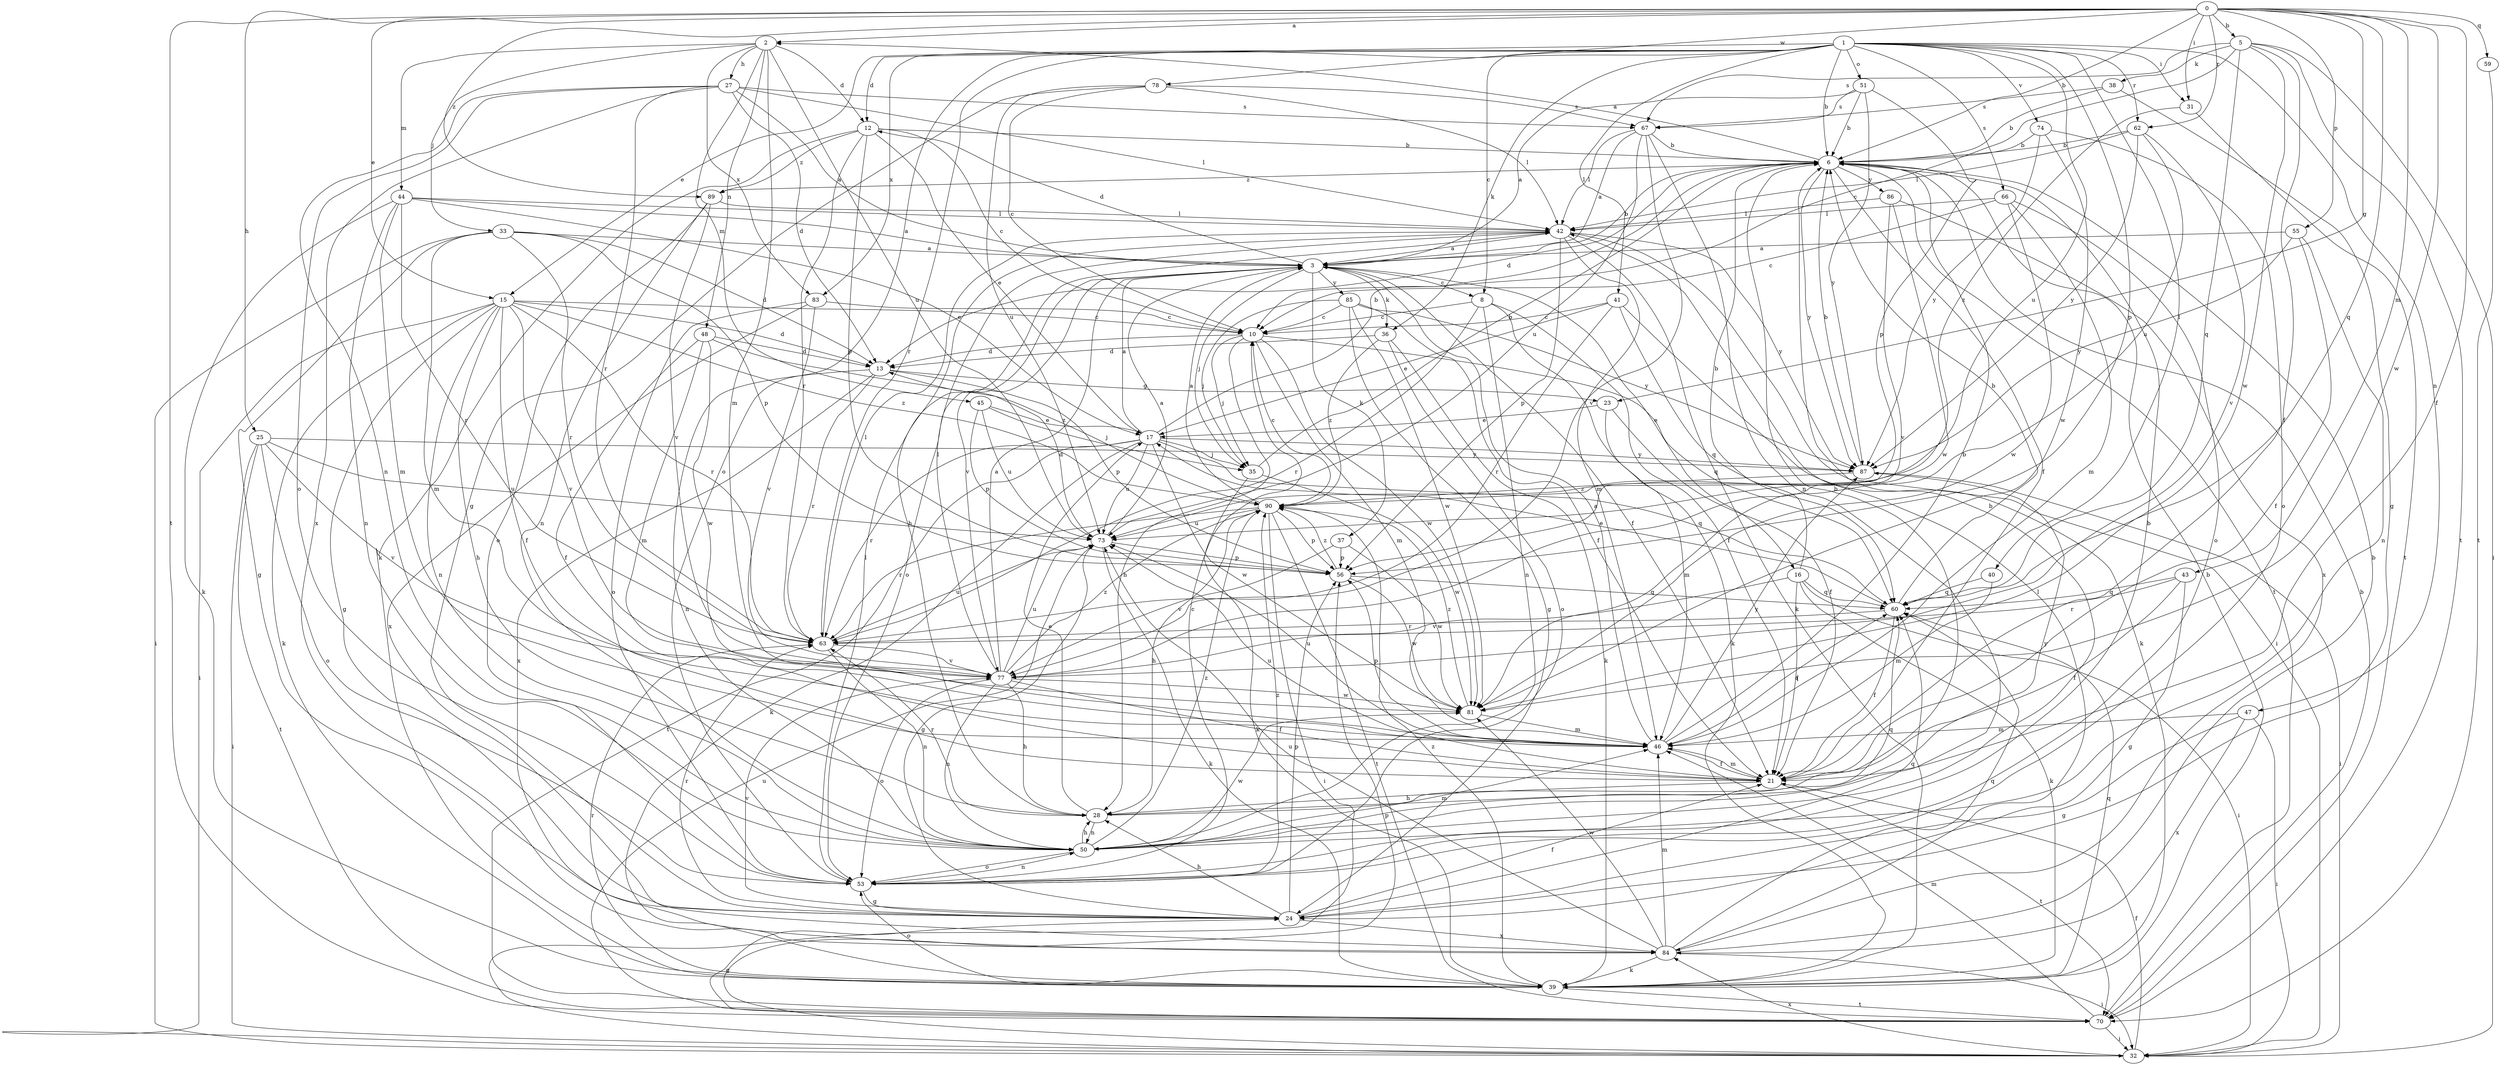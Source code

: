 strict digraph  {
0;
1;
2;
3;
5;
6;
8;
10;
12;
13;
15;
16;
17;
21;
23;
24;
25;
27;
28;
31;
32;
33;
35;
36;
37;
38;
39;
40;
41;
42;
43;
44;
45;
46;
47;
48;
50;
51;
53;
55;
56;
59;
60;
62;
63;
66;
67;
70;
73;
74;
77;
78;
81;
83;
84;
85;
86;
87;
89;
90;
0 -> 2  [label=a];
0 -> 5  [label=b];
0 -> 6  [label=b];
0 -> 15  [label=e];
0 -> 21  [label=f];
0 -> 23  [label=g];
0 -> 25  [label=h];
0 -> 31  [label=i];
0 -> 43  [label=m];
0 -> 55  [label=p];
0 -> 59  [label=q];
0 -> 60  [label=q];
0 -> 62  [label=r];
0 -> 70  [label=t];
0 -> 78  [label=w];
0 -> 81  [label=w];
0 -> 89  [label=z];
1 -> 6  [label=b];
1 -> 8  [label=c];
1 -> 12  [label=d];
1 -> 15  [label=e];
1 -> 31  [label=i];
1 -> 36  [label=k];
1 -> 40  [label=l];
1 -> 41  [label=l];
1 -> 47  [label=n];
1 -> 51  [label=o];
1 -> 53  [label=o];
1 -> 56  [label=p];
1 -> 62  [label=r];
1 -> 63  [label=r];
1 -> 66  [label=s];
1 -> 73  [label=u];
1 -> 74  [label=v];
1 -> 83  [label=x];
2 -> 12  [label=d];
2 -> 27  [label=h];
2 -> 33  [label=j];
2 -> 44  [label=m];
2 -> 45  [label=m];
2 -> 46  [label=m];
2 -> 48  [label=n];
2 -> 73  [label=u];
2 -> 83  [label=x];
3 -> 6  [label=b];
3 -> 8  [label=c];
3 -> 12  [label=d];
3 -> 16  [label=e];
3 -> 21  [label=f];
3 -> 35  [label=j];
3 -> 36  [label=k];
3 -> 37  [label=k];
3 -> 53  [label=o];
3 -> 77  [label=v];
3 -> 85  [label=y];
5 -> 10  [label=c];
5 -> 21  [label=f];
5 -> 32  [label=i];
5 -> 38  [label=k];
5 -> 60  [label=q];
5 -> 67  [label=s];
5 -> 70  [label=t];
5 -> 81  [label=w];
6 -> 2  [label=a];
6 -> 13  [label=d];
6 -> 21  [label=f];
6 -> 70  [label=t];
6 -> 86  [label=y];
6 -> 87  [label=y];
6 -> 89  [label=z];
8 -> 10  [label=c];
8 -> 21  [label=f];
8 -> 39  [label=k];
8 -> 50  [label=n];
8 -> 63  [label=r];
10 -> 13  [label=d];
10 -> 28  [label=h];
10 -> 35  [label=j];
10 -> 46  [label=m];
10 -> 60  [label=q];
10 -> 81  [label=w];
12 -> 6  [label=b];
12 -> 10  [label=c];
12 -> 17  [label=e];
12 -> 39  [label=k];
12 -> 56  [label=p];
12 -> 63  [label=r];
12 -> 89  [label=z];
13 -> 23  [label=g];
13 -> 50  [label=n];
13 -> 56  [label=p];
13 -> 63  [label=r];
13 -> 84  [label=x];
15 -> 10  [label=c];
15 -> 13  [label=d];
15 -> 21  [label=f];
15 -> 24  [label=g];
15 -> 28  [label=h];
15 -> 32  [label=i];
15 -> 39  [label=k];
15 -> 50  [label=n];
15 -> 63  [label=r];
15 -> 77  [label=v];
15 -> 90  [label=z];
16 -> 6  [label=b];
16 -> 21  [label=f];
16 -> 32  [label=i];
16 -> 39  [label=k];
16 -> 60  [label=q];
16 -> 77  [label=v];
17 -> 3  [label=a];
17 -> 6  [label=b];
17 -> 35  [label=j];
17 -> 39  [label=k];
17 -> 60  [label=q];
17 -> 63  [label=r];
17 -> 70  [label=t];
17 -> 73  [label=u];
17 -> 81  [label=w];
17 -> 87  [label=y];
21 -> 28  [label=h];
21 -> 46  [label=m];
21 -> 70  [label=t];
21 -> 73  [label=u];
23 -> 17  [label=e];
23 -> 21  [label=f];
23 -> 46  [label=m];
24 -> 21  [label=f];
24 -> 28  [label=h];
24 -> 56  [label=p];
24 -> 60  [label=q];
24 -> 63  [label=r];
24 -> 77  [label=v];
24 -> 84  [label=x];
25 -> 32  [label=i];
25 -> 53  [label=o];
25 -> 70  [label=t];
25 -> 73  [label=u];
25 -> 77  [label=v];
25 -> 87  [label=y];
27 -> 3  [label=a];
27 -> 13  [label=d];
27 -> 42  [label=l];
27 -> 50  [label=n];
27 -> 53  [label=o];
27 -> 63  [label=r];
27 -> 67  [label=s];
27 -> 84  [label=x];
28 -> 6  [label=b];
28 -> 17  [label=e];
28 -> 50  [label=n];
28 -> 63  [label=r];
28 -> 87  [label=y];
31 -> 70  [label=t];
31 -> 90  [label=z];
32 -> 21  [label=f];
32 -> 56  [label=p];
32 -> 84  [label=x];
33 -> 3  [label=a];
33 -> 13  [label=d];
33 -> 24  [label=g];
33 -> 32  [label=i];
33 -> 46  [label=m];
33 -> 56  [label=p];
33 -> 63  [label=r];
35 -> 6  [label=b];
35 -> 39  [label=k];
35 -> 81  [label=w];
36 -> 13  [label=d];
36 -> 39  [label=k];
36 -> 53  [label=o];
36 -> 90  [label=z];
37 -> 56  [label=p];
37 -> 77  [label=v];
37 -> 81  [label=w];
38 -> 6  [label=b];
38 -> 24  [label=g];
38 -> 67  [label=s];
39 -> 6  [label=b];
39 -> 53  [label=o];
39 -> 60  [label=q];
39 -> 63  [label=r];
39 -> 70  [label=t];
39 -> 90  [label=z];
40 -> 46  [label=m];
40 -> 60  [label=q];
41 -> 10  [label=c];
41 -> 17  [label=e];
41 -> 39  [label=k];
41 -> 60  [label=q];
41 -> 63  [label=r];
42 -> 3  [label=a];
42 -> 28  [label=h];
42 -> 32  [label=i];
42 -> 39  [label=k];
42 -> 46  [label=m];
42 -> 56  [label=p];
42 -> 87  [label=y];
43 -> 21  [label=f];
43 -> 24  [label=g];
43 -> 60  [label=q];
43 -> 63  [label=r];
44 -> 3  [label=a];
44 -> 17  [label=e];
44 -> 39  [label=k];
44 -> 42  [label=l];
44 -> 46  [label=m];
44 -> 50  [label=n];
44 -> 63  [label=r];
45 -> 17  [label=e];
45 -> 35  [label=j];
45 -> 56  [label=p];
45 -> 73  [label=u];
46 -> 3  [label=a];
46 -> 6  [label=b];
46 -> 21  [label=f];
46 -> 56  [label=p];
46 -> 60  [label=q];
46 -> 73  [label=u];
46 -> 87  [label=y];
47 -> 24  [label=g];
47 -> 32  [label=i];
47 -> 46  [label=m];
47 -> 84  [label=x];
48 -> 13  [label=d];
48 -> 21  [label=f];
48 -> 46  [label=m];
48 -> 81  [label=w];
48 -> 90  [label=z];
50 -> 6  [label=b];
50 -> 28  [label=h];
50 -> 46  [label=m];
50 -> 53  [label=o];
50 -> 60  [label=q];
50 -> 81  [label=w];
50 -> 90  [label=z];
51 -> 3  [label=a];
51 -> 6  [label=b];
51 -> 56  [label=p];
51 -> 67  [label=s];
51 -> 87  [label=y];
53 -> 6  [label=b];
53 -> 10  [label=c];
53 -> 24  [label=g];
53 -> 42  [label=l];
53 -> 50  [label=n];
53 -> 90  [label=z];
55 -> 3  [label=a];
55 -> 21  [label=f];
55 -> 50  [label=n];
55 -> 87  [label=y];
56 -> 60  [label=q];
56 -> 81  [label=w];
56 -> 90  [label=z];
59 -> 70  [label=t];
60 -> 6  [label=b];
60 -> 17  [label=e];
60 -> 21  [label=f];
60 -> 63  [label=r];
62 -> 6  [label=b];
62 -> 42  [label=l];
62 -> 73  [label=u];
62 -> 77  [label=v];
62 -> 87  [label=y];
63 -> 42  [label=l];
63 -> 50  [label=n];
63 -> 73  [label=u];
63 -> 77  [label=v];
66 -> 10  [label=c];
66 -> 42  [label=l];
66 -> 46  [label=m];
66 -> 53  [label=o];
66 -> 81  [label=w];
67 -> 3  [label=a];
67 -> 6  [label=b];
67 -> 42  [label=l];
67 -> 50  [label=n];
67 -> 73  [label=u];
67 -> 77  [label=v];
70 -> 6  [label=b];
70 -> 24  [label=g];
70 -> 32  [label=i];
70 -> 46  [label=m];
70 -> 73  [label=u];
73 -> 3  [label=a];
73 -> 13  [label=d];
73 -> 24  [label=g];
73 -> 39  [label=k];
73 -> 56  [label=p];
74 -> 6  [label=b];
74 -> 53  [label=o];
74 -> 81  [label=w];
74 -> 87  [label=y];
77 -> 3  [label=a];
77 -> 21  [label=f];
77 -> 28  [label=h];
77 -> 42  [label=l];
77 -> 50  [label=n];
77 -> 53  [label=o];
77 -> 73  [label=u];
77 -> 81  [label=w];
77 -> 90  [label=z];
78 -> 10  [label=c];
78 -> 24  [label=g];
78 -> 42  [label=l];
78 -> 67  [label=s];
78 -> 73  [label=u];
81 -> 46  [label=m];
81 -> 90  [label=z];
83 -> 10  [label=c];
83 -> 53  [label=o];
83 -> 77  [label=v];
83 -> 84  [label=x];
84 -> 6  [label=b];
84 -> 32  [label=i];
84 -> 39  [label=k];
84 -> 42  [label=l];
84 -> 46  [label=m];
84 -> 60  [label=q];
84 -> 73  [label=u];
84 -> 81  [label=w];
85 -> 10  [label=c];
85 -> 21  [label=f];
85 -> 24  [label=g];
85 -> 35  [label=j];
85 -> 81  [label=w];
85 -> 87  [label=y];
86 -> 42  [label=l];
86 -> 77  [label=v];
86 -> 81  [label=w];
86 -> 84  [label=x];
87 -> 6  [label=b];
87 -> 32  [label=i];
87 -> 90  [label=z];
89 -> 42  [label=l];
89 -> 50  [label=n];
89 -> 53  [label=o];
89 -> 77  [label=v];
90 -> 3  [label=a];
90 -> 10  [label=c];
90 -> 28  [label=h];
90 -> 32  [label=i];
90 -> 56  [label=p];
90 -> 63  [label=r];
90 -> 70  [label=t];
90 -> 73  [label=u];
}

